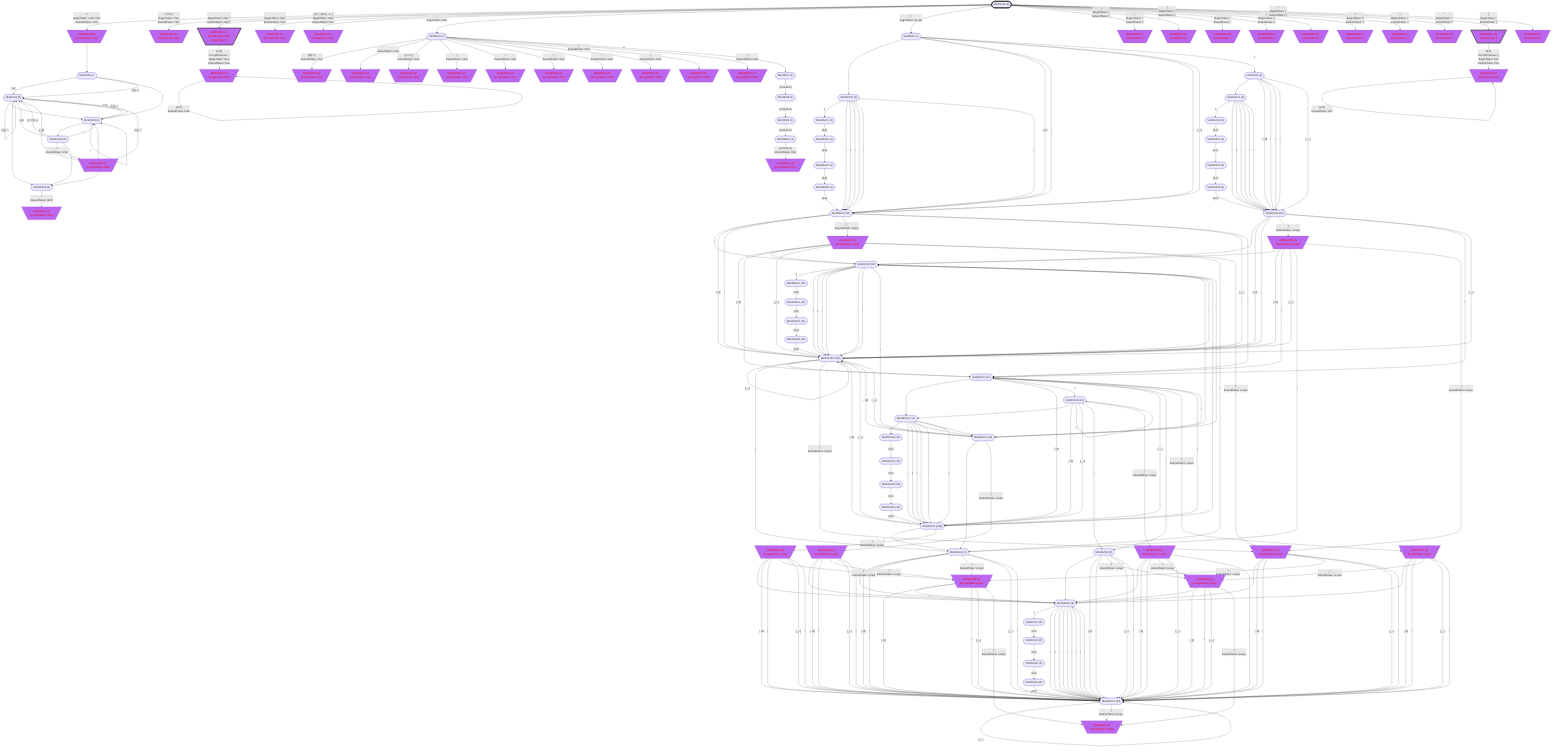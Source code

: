 flowchart
classDef c0001 color:#FF0000;
classDef c0010 stroke-dasharray: 10 10;
classDef c0011 stroke-dasharray: 10 10,color:#FF0000;
classDef c0100 fill:#BB66EE;
classDef c0101 fill:#BB66EE,color:#FF0000;
classDef c0110 fill:#BB66EE,stroke-dasharray: 10 10;
classDef c0111 fill:#BB66EE,stroke-dasharray: 10 10,color:#FF0000;
classDef c1000 stroke:#333,stroke-width:4px;
classDef c1001 stroke:#333,stroke-width:4px,color:#FF0000;
classDef c1010 stroke:#333,stroke-width:4px,stroke-dasharray: 10 10;
classDef c1011 stroke:#333,stroke-width:4px,stroke-dasharray: 10 10,color:#FF0000;
classDef c1100 stroke:#333,stroke-width:4px,fill:#BB66EE;
classDef c1101 stroke:#333,stroke-width:4px,fill:#BB66EE,color:#FF0000;
classDef c1110 stroke:#333,stroke-width:4px,fill:#BB66EE,stroke-dasharray: 10 10;
classDef c1111 stroke:#333,stroke-width:4px,fill:#BB66EE,stroke-dasharray: 10 10,color:#FF0000;
MiniDFA0_118241727(["MiniDFA0 {1}"])
class MiniDFA0_118241727 c1000;
MiniDFA48_-2082093707[\"MiniDFA48 {1}
AcceptToken 'char'"/]
class MiniDFA48_-2082093707 c0101;
MiniDFA49_392549549[\"MiniDFA49 {1}
AcceptToken 'char'"/]
class MiniDFA49_392549549 c0101;
MiniDFA50_1189010049[\"MiniDFA50 {1}
AcceptToken 'char'
AcceptToken ','"/]
class MiniDFA50_1189010049 c1101;
MiniDFA51_-995774895[\"MiniDFA51 {1}
AcceptToken 'char'"/]
class MiniDFA51_-995774895 c0101;
MiniDFA52_-1081040683[\"MiniDFA52 {1}
AcceptToken 'char'"/]
class MiniDFA52_-1081040683 c0101;
MiniDFA1_-739702041(["MiniDFA1 {1}"])
MiniDFA2_669690342(["MiniDFA2 {1}"])
MiniDFA53_354409066[\"MiniDFA53 {1}
AcceptToken '/'"/]
class MiniDFA53_354409066 c0101;
MiniDFA54_1222533470[\"MiniDFA54 {1}
AcceptToken '|'"/]
class MiniDFA54_1222533470 c0101;
MiniDFA55_-1053928694[\"MiniDFA55 {1}
AcceptToken '.'"/]
class MiniDFA55_-1053928694 c0101;
MiniDFA56_-1435429983[\"MiniDFA56 {1}
AcceptToken '('"/]
class MiniDFA56_-1435429983 c0101;
MiniDFA57_1954324404[\"MiniDFA57 {1}
AcceptToken ')'"/]
class MiniDFA57_1954324404 c0101;
MiniDFA58_1573912679[\"MiniDFA58 {1}
AcceptToken '?'"/]
class MiniDFA58_1573912679 c0101;
MiniDFA59_-11613489[\"MiniDFA59 {1}
AcceptToken '+'"/]
class MiniDFA59_-11613489 c0101;
MiniDFA60_-1010355040[\"MiniDFA60 {1}
AcceptToken '*'"/]
class MiniDFA60_-1010355040 c0101;
MiniDFA61_122650622[\"MiniDFA61 {1}
AcceptToken '{'"/]
class MiniDFA61_122650622 c1101;
MiniDFA62_2119561726[\"MiniDFA62 {1}
AcceptToken '}'"/]
class MiniDFA62_2119561726 c0101;
MiniDFA6_1661809455(["MiniDFA6 {1}"])
MiniDFA63_869084747[\"MiniDFA63 {1}
AcceptToken 'max'"/]
class MiniDFA63_869084747 c0101;
MiniDFA64_-1683675306[\"MiniDFA64 {1}
AcceptToken 'char'"/]
class MiniDFA64_-1683675306 c0101;
MiniDFA65_-937331899[\"MiniDFA65 {1}
AcceptToken 'char'"/]
class MiniDFA65_-937331899 c0101;
MiniDFA66_1202727849[\"MiniDFA66 {1}
AcceptToken 'char'"/]
class MiniDFA66_1202727849 c0101;
MiniDFA67_-675417787[\"MiniDFA67 {1}
AcceptToken 'char'"/]
class MiniDFA67_-675417787 c0101;
MiniDFA68_22908597[\"MiniDFA68 {1}
AcceptToken 'char'"/]
class MiniDFA68_22908597 c0101;
MiniDFA69_-856905777[\"MiniDFA69 {1}
AcceptToken 'char'"/]
class MiniDFA69_-856905777 c0101;
MiniDFA70_-1095563910[\"MiniDFA70 {1}
AcceptToken 'char'"/]
class MiniDFA70_-1095563910 c0101;
MiniDFA71_1605544866[\"MiniDFA71 {1}
AcceptToken 'char'"/]
class MiniDFA71_1605544866 c0101;
MiniDFA72_-1586513229[\"MiniDFA72 {1}
AcceptToken 'char'"/]
class MiniDFA72_-1586513229 c0101;
MiniDFA73_-2136481268[\"MiniDFA73 {1}
AcceptToken 'char'"/]
class MiniDFA73_-2136481268 c0101;
MiniDFA7_-235367524(["MiniDFA7 {1}"])
MiniDFA10_2043653005(["MiniDFA10 {1}"])
MiniDFA12_887106962(["MiniDFA12 {11}"])
MiniDFA3_208900753(["MiniDFA3 {1}"])
MiniDFA74_1818922296[\"MiniDFA74 {1}
AcceptToken 'min'"/]
class MiniDFA74_1818922296 c0101;
MiniDFA4_-1949482051(["MiniDFA4 {4}"])
MiniDFA5_-1538826995(["MiniDFA5 {2}"])
MiniDFA8_-1174805679(["MiniDFA8 {1}"])
MiniDFA13_1476018397(["MiniDFA13 {1}"])
MiniDFA33_-1987651017(["MiniDFA33 {16}"])
MiniDFA36_1528876017(["MiniDFA36 {146}"])
MiniDFA75_-1567259171[\"MiniDFA75 {1}
AcceptToken 'scope'"/]
class MiniDFA75_-1567259171 c0101;
MiniDFA37_1298632217(["MiniDFA37 {11}"])
MiniDFA11_265098296(["MiniDFA11 {1}"])
MiniDFA38_-1326448942(["MiniDFA38 {12}"])
MiniDFA39_-376320543(["MiniDFA39 {1}"])
MiniDFA40_-1998993561(["MiniDFA40 {2}"])
MiniDFA9_685105089(["MiniDFA9 {1}"])
MiniDFA18_1090344234(["MiniDFA18 {1}"])
MiniDFA14_983220454(["MiniDFA14 {16}"])
MiniDFA41_-639093170(["MiniDFA41 {16}"])
MiniDFA42_1077389215(["MiniDFA42 {3}"])
MiniDFA76_121983679[\"MiniDFA76 {1}
AcceptToken 'scope'"/]
class MiniDFA76_121983679 c0101;
MiniDFA34_23096620(["MiniDFA34 {12}"])
MiniDFA43_-731101815(["MiniDFA43 {108}"])
MiniDFA44_1913066341(["MiniDFA44 {12}"])
MiniDFA45_-108608093(["MiniDFA45 {2}"])
MiniDFA77_-1006345228[\"MiniDFA77 {1}
AcceptToken 'scope'"/]
class MiniDFA77_-1006345228 c0101;
MiniDFA15_-2120314851(["MiniDFA15 {1}"])
MiniDFA78_-1558019603[\"MiniDFA78 {1}
AcceptToken 'scope'"/]
class MiniDFA78_-1558019603 c0101;
MiniDFA79_-870376931[\"MiniDFA79 {1}
AcceptToken 'refVt'"/]
class MiniDFA79_-870376931 c0101;
MiniDFA80_-629139778[\"MiniDFA80 {1}
AcceptToken 'refVt'"/]
class MiniDFA80_-629139778 c0101;
MiniDFA46_-270828839(["MiniDFA46 {1}"])
MiniDFA23_-1304301718(["MiniDFA23 {1}"])
MiniDFA19_1177230370(["MiniDFA19 {16}"])
MiniDFA81_1928364295[\"MiniDFA81 {1}
AcceptToken 'scope'"/]
class MiniDFA81_1928364295 c0101;
MiniDFA35_211253421(["MiniDFA35 {5}"])
MiniDFA47_2071564015(["MiniDFA47 {54}"])
MiniDFA82_-1543949671[\"MiniDFA82 {1}
AcceptToken 'scope'"/]
class MiniDFA82_-1543949671 c0101;
MiniDFA16_1750903103(["MiniDFA16 {12}"])
MiniDFA83_-397699786[\"MiniDFA83 {1}
AcceptToken 'scope'"/]
class MiniDFA83_-397699786 c0101;
MiniDFA84_572837090[\"MiniDFA84 {1}
AcceptToken 'scope'"/]
class MiniDFA84_572837090 c0101;
MiniDFA85_2095609839[\"MiniDFA85 {1}
AcceptToken 'scope'"/]
class MiniDFA85_2095609839 c0101;
MiniDFA20_458829680(["MiniDFA20 {1}"])
MiniDFA86_-82056946[\"MiniDFA86 {1}
AcceptToken 'char'"/]
class MiniDFA86_-82056946 c0101;
MiniDFA28_1804795887(["MiniDFA28 {1}"])
MiniDFA24_1541279884(["MiniDFA24 {16}"])
MiniDFA17_-1754346970(["MiniDFA17 {5}"])
MiniDFA87_-1346840077[\"MiniDFA87 {1}
AcceptToken 'scope'"/]
class MiniDFA87_-1346840077 c0101;
MiniDFA21_2056162760(["MiniDFA21 {12}"])
MiniDFA25_651966362(["MiniDFA25 {1}"])
MiniDFA29_879853954(["MiniDFA29 {16}"])
MiniDFA22_-386705734(["MiniDFA22 {5}"])
MiniDFA26_-998595514(["MiniDFA26 {12}"])
MiniDFA30_1433149357(["MiniDFA30 {1}"])
MiniDFA27_-1882855060(["MiniDFA27 {5}"])
MiniDFA31_-86790784(["MiniDFA31 {12}"])
MiniDFA32_-1898605858(["MiniDFA32 {5}"])
MiniDFA0_118241727 -->|"<
BeginToken 'refVt''char'
ExtendToken 'char'"|MiniDFA48_-2082093707
MiniDFA0_118241727 -->|"[#32;-#35;%-']
BeginToken 'char'
ExtendToken 'char'"|MiniDFA49_392549549
MiniDFA0_118241727 -->|",
BeginToken 'char'','
ExtendToken 'char'','"|MiniDFA50_1189010049
MiniDFA0_118241727 -->|"-
BeginToken 'char'
ExtendToken 'char'"|MiniDFA51_-995774895
MiniDFA0_118241727 -->|"[0-;=>@-Z_-z~]
BeginToken 'char'
ExtendToken 'char'"|MiniDFA52_-1081040683
MiniDFA0_118241727 -->|"#92;
BeginToken 'char'"|MiniDFA1_-739702041
MiniDFA0_118241727 -->|"[
BeginToken 'scope'"|MiniDFA2_669690342
MiniDFA0_118241727 -->|"/
BeginToken '/'
ExtendToken '/'"|MiniDFA53_354409066
MiniDFA0_118241727 -->|"|
BeginToken '|'
ExtendToken '|'"|MiniDFA54_1222533470
MiniDFA0_118241727 -->|".
BeginToken '.'
ExtendToken '.'"|MiniDFA55_-1053928694
MiniDFA0_118241727 -->|"(
BeginToken '('
ExtendToken '('"|MiniDFA56_-1435429983
MiniDFA0_118241727 -->|")
BeginToken ')'
ExtendToken ')'"|MiniDFA57_1954324404
MiniDFA0_118241727 -->|"?
BeginToken '?'
ExtendToken '?'"|MiniDFA58_1573912679
MiniDFA0_118241727 -->|"+
BeginToken '+'
ExtendToken '+'"|MiniDFA59_-11613489
MiniDFA0_118241727 -->|"*
BeginToken '*'
ExtendToken '*'"|MiniDFA60_-1010355040
MiniDFA0_118241727 -->|"{
BeginToken '{'
ExtendToken '{'"|MiniDFA61_122650622
MiniDFA0_118241727 -->|"}
BeginToken '}'
ExtendToken '}'"|MiniDFA62_2119561726
MiniDFA48_-2082093707 -->|"'"|MiniDFA6_1661809455
MiniDFA50_1189010049 -->|"[0-9]
AcceptPrevious ','
BeginToken 'max'
ExtendToken 'max'"|MiniDFA63_869084747
MiniDFA1_-739702041 -->|"[$()*+]
ExtendToken 'char'"|MiniDFA64_-1683675306
MiniDFA1_-739702041 -->|"-
ExtendToken 'char'"|MiniDFA65_-937331899
MiniDFA1_-739702041 -->|"[./<>?]
ExtendToken 'char'"|MiniDFA66_1202727849
MiniDFA1_-739702041 -->|"[
ExtendToken 'char'"|MiniDFA67_-675417787
MiniDFA1_-739702041 -->|"#92;
ExtendToken 'char'"|MiniDFA68_22908597
MiniDFA1_-739702041 -->|"]
ExtendToken 'char'"|MiniDFA69_-856905777
MiniDFA1_-739702041 -->|"^
ExtendToken 'char'"|MiniDFA70_-1095563910
MiniDFA1_-739702041 -->|"{
ExtendToken 'char'"|MiniDFA71_1605544866
MiniDFA1_-739702041 -->|"|
ExtendToken 'char'"|MiniDFA72_-1586513229
MiniDFA1_-739702041 -->|"}
ExtendToken 'char'"|MiniDFA73_-2136481268
MiniDFA1_-739702041 -->|"u"|MiniDFA7_-235367524
MiniDFA2_669690342 -->|"#92;"|MiniDFA10_2043653005
MiniDFA2_669690342 -->|"[#32;-Z]"|MiniDFA12_887106962
MiniDFA2_669690342 -->|"["|MiniDFA12_887106962
MiniDFA2_669690342 -->|"]"|MiniDFA12_887106962
MiniDFA2_669690342 -->|"[_-~]"|MiniDFA12_887106962
MiniDFA2_669690342 -->|"^"|MiniDFA3_208900753
MiniDFA61_122650622 -->|"[0-9]
AcceptPrevious '{'
BeginToken 'min'
ExtendToken 'min'"|MiniDFA74_1818922296
MiniDFA6_1661809455 -->|"[#32;-&]"|MiniDFA4_-1949482051
MiniDFA6_1661809455 -->|"#92;"|MiniDFA5_-1538826995
MiniDFA6_1661809455 -->|"[(-[]-~]"|MiniDFA4_-1949482051
MiniDFA63_869084747 -->|"[0-9]
ExtendToken 'max'"|MiniDFA63_869084747
MiniDFA7_-235367524 -->|"[0-9a-fA-F]"|MiniDFA8_-1174805679
MiniDFA10_2043653005 -->|"u"|MiniDFA13_1476018397
MiniDFA10_2043653005 -->|"t"|MiniDFA12_887106962
MiniDFA10_2043653005 -->|"n"|MiniDFA12_887106962
MiniDFA10_2043653005 -->|"r"|MiniDFA12_887106962
MiniDFA10_2043653005 -->|"-"|MiniDFA12_887106962
MiniDFA10_2043653005 -->|"#92;"|MiniDFA12_887106962
MiniDFA10_2043653005 -->|"^"|MiniDFA12_887106962
MiniDFA12_887106962 -->|"#92;"|MiniDFA33_-1987651017
MiniDFA12_887106962 -->|"[#32;-Z]"|MiniDFA36_1528876017
MiniDFA12_887106962 -->|"["|MiniDFA36_1528876017
MiniDFA12_887106962 -->|"]
ExtendToken 'scope'"|MiniDFA75_-1567259171
MiniDFA12_887106962 -->|"[_-~]"|MiniDFA36_1528876017
MiniDFA12_887106962 -->|"^"|MiniDFA37_1298632217
MiniDFA3_208900753 -->|"#92;"|MiniDFA11_265098296
MiniDFA3_208900753 -->|"[#32;-Z]"|MiniDFA38_-1326448942
MiniDFA3_208900753 -->|"["|MiniDFA38_-1326448942
MiniDFA3_208900753 -->|"]"|MiniDFA38_-1326448942
MiniDFA3_208900753 -->|"^"|MiniDFA38_-1326448942
MiniDFA3_208900753 -->|"[_-~]"|MiniDFA38_-1326448942
MiniDFA74_1818922296 -->|"[0-9]
ExtendToken 'min'"|MiniDFA74_1818922296
MiniDFA4_-1949482051 -->|"[#32;-&]"|MiniDFA4_-1949482051
MiniDFA4_-1949482051 -->|"#92;"|MiniDFA5_-1538826995
MiniDFA4_-1949482051 -->|"[(-[]-~]"|MiniDFA4_-1949482051
MiniDFA4_-1949482051 -->|"'"|MiniDFA39_-376320543
MiniDFA5_-1538826995 -->|"'"|MiniDFA40_-1998993561
MiniDFA5_-1538826995 -->|"[#32;-&]"|MiniDFA4_-1949482051
MiniDFA5_-1538826995 -->|"#92;"|MiniDFA5_-1538826995
MiniDFA5_-1538826995 -->|"[(-[]-~]"|MiniDFA4_-1949482051
MiniDFA8_-1174805679 -->|"[0-9a-fA-F]"|MiniDFA9_685105089
MiniDFA13_1476018397 -->|"[0-9]"|MiniDFA18_1090344234
MiniDFA33_-1987651017 -->|"u"|MiniDFA14_983220454
MiniDFA33_-1987651017 -->|"t"|MiniDFA36_1528876017
MiniDFA33_-1987651017 -->|"n"|MiniDFA36_1528876017
MiniDFA33_-1987651017 -->|"r"|MiniDFA36_1528876017
MiniDFA33_-1987651017 -->|"-"|MiniDFA36_1528876017
MiniDFA33_-1987651017 -->|"#92;"|MiniDFA36_1528876017
MiniDFA33_-1987651017 -->|"^"|MiniDFA36_1528876017
MiniDFA33_-1987651017 -->|"["|MiniDFA41_-639093170
MiniDFA33_-1987651017 -->|"]"|MiniDFA41_-639093170
MiniDFA36_1528876017 -->|"#92;"|MiniDFA33_-1987651017
MiniDFA36_1528876017 -->|"[#32;-Z]"|MiniDFA36_1528876017
MiniDFA36_1528876017 -->|"^"|MiniDFA37_1298632217
MiniDFA36_1528876017 -->|"[_-~]"|MiniDFA36_1528876017
MiniDFA36_1528876017 -->|"["|MiniDFA42_1077389215
MiniDFA36_1528876017 -->|"]
ExtendToken 'scope'"|MiniDFA76_121983679
MiniDFA75_-1567259171 -->|"#92;"|MiniDFA33_-1987651017
MiniDFA75_-1567259171 -->|"[#32;-Z]"|MiniDFA36_1528876017
MiniDFA75_-1567259171 -->|"^"|MiniDFA37_1298632217
MiniDFA75_-1567259171 -->|"[_-~]"|MiniDFA36_1528876017
MiniDFA75_-1567259171 -->|"["|MiniDFA42_1077389215
MiniDFA75_-1567259171 -->|"]
ExtendToken 'scope'"|MiniDFA76_121983679
MiniDFA37_1298632217 -->|"#92;"|MiniDFA34_23096620
MiniDFA37_1298632217 -->|"[#32;-Z]"|MiniDFA43_-731101815
MiniDFA37_1298632217 -->|"^"|MiniDFA44_1913066341
MiniDFA37_1298632217 -->|"[_-~]"|MiniDFA43_-731101815
MiniDFA37_1298632217 -->|"["|MiniDFA45_-108608093
MiniDFA37_1298632217 -->|"]
ExtendToken 'scope'"|MiniDFA77_-1006345228
MiniDFA11_265098296 -->|"u"|MiniDFA15_-2120314851
MiniDFA11_265098296 -->|"t"|MiniDFA38_-1326448942
MiniDFA11_265098296 -->|"n"|MiniDFA38_-1326448942
MiniDFA11_265098296 -->|"r"|MiniDFA38_-1326448942
MiniDFA11_265098296 -->|"-"|MiniDFA38_-1326448942
MiniDFA11_265098296 -->|"#92;"|MiniDFA38_-1326448942
MiniDFA11_265098296 -->|"^"|MiniDFA38_-1326448942
MiniDFA38_-1326448942 -->|"#92;"|MiniDFA33_-1987651017
MiniDFA38_-1326448942 -->|"[#32;-Z]"|MiniDFA36_1528876017
MiniDFA38_-1326448942 -->|"["|MiniDFA36_1528876017
MiniDFA38_-1326448942 -->|"]
ExtendToken 'scope'"|MiniDFA78_-1558019603
MiniDFA38_-1326448942 -->|"^"|MiniDFA37_1298632217
MiniDFA38_-1326448942 -->|"[_-~]"|MiniDFA36_1528876017
MiniDFA39_-376320543 -->|">
ExtendToken 'refVt'"|MiniDFA79_-870376931
MiniDFA40_-1998993561 -->|"[#32;-&]"|MiniDFA4_-1949482051
MiniDFA40_-1998993561 -->|"#92;"|MiniDFA5_-1538826995
MiniDFA40_-1998993561 -->|"[(-=?-[]-~]"|MiniDFA4_-1949482051
MiniDFA40_-1998993561 -->|">
ExtendToken 'refVt'"|MiniDFA80_-629139778
MiniDFA40_-1998993561 -->|"'"|MiniDFA39_-376320543
MiniDFA9_685105089 -->|"[0-9a-fA-F]"|MiniDFA46_-270828839
MiniDFA18_1090344234 -->|"[0-9]"|MiniDFA23_-1304301718
MiniDFA14_983220454 -->|"[0-9]"|MiniDFA19_1177230370
MiniDFA41_-639093170 -->|"#92;"|MiniDFA33_-1987651017
MiniDFA41_-639093170 -->|"[#32;-Z]"|MiniDFA36_1528876017
MiniDFA41_-639093170 -->|"^"|MiniDFA37_1298632217
MiniDFA41_-639093170 -->|"[_-~]"|MiniDFA36_1528876017
MiniDFA41_-639093170 -->|"["|MiniDFA42_1077389215
MiniDFA41_-639093170 -->|"]
ExtendToken 'scope'"|MiniDFA81_1928364295
MiniDFA42_1077389215 -->|"#92;"|MiniDFA35_211253421
MiniDFA42_1077389215 -->|"[#32;-Z]"|MiniDFA47_2071564015
MiniDFA42_1077389215 -->|"["|MiniDFA47_2071564015
MiniDFA42_1077389215 -->|"]
ExtendToken 'scope'"|MiniDFA82_-1543949671
MiniDFA42_1077389215 -->|"[_-~]"|MiniDFA47_2071564015
MiniDFA42_1077389215 -->|"^"|MiniDFA47_2071564015
MiniDFA76_121983679 -->|"#92;"|MiniDFA35_211253421
MiniDFA76_121983679 -->|"[#32;-Z]"|MiniDFA47_2071564015
MiniDFA76_121983679 -->|"["|MiniDFA47_2071564015
MiniDFA76_121983679 -->|"]
ExtendToken 'scope'"|MiniDFA82_-1543949671
MiniDFA76_121983679 -->|"[_-~]"|MiniDFA47_2071564015
MiniDFA76_121983679 -->|"^"|MiniDFA47_2071564015
MiniDFA34_23096620 -->|"u"|MiniDFA16_1750903103
MiniDFA34_23096620 -->|"t"|MiniDFA43_-731101815
MiniDFA34_23096620 -->|"n"|MiniDFA43_-731101815
MiniDFA34_23096620 -->|"r"|MiniDFA43_-731101815
MiniDFA34_23096620 -->|"-"|MiniDFA43_-731101815
MiniDFA34_23096620 -->|"["|MiniDFA41_-639093170
MiniDFA34_23096620 -->|"#92;"|MiniDFA43_-731101815
MiniDFA34_23096620 -->|"]"|MiniDFA41_-639093170
MiniDFA34_23096620 -->|"^"|MiniDFA43_-731101815
MiniDFA43_-731101815 -->|"#92;"|MiniDFA33_-1987651017
MiniDFA43_-731101815 -->|"[#32;-Z]"|MiniDFA36_1528876017
MiniDFA43_-731101815 -->|"^"|MiniDFA37_1298632217
MiniDFA43_-731101815 -->|"[_-~]"|MiniDFA36_1528876017
MiniDFA43_-731101815 -->|"["|MiniDFA42_1077389215
MiniDFA43_-731101815 -->|"]
ExtendToken 'scope'"|MiniDFA83_-397699786
MiniDFA44_1913066341 -->|"#92;"|MiniDFA34_23096620
MiniDFA44_1913066341 -->|"[#32;-Z]"|MiniDFA43_-731101815
MiniDFA44_1913066341 -->|"^"|MiniDFA44_1913066341
MiniDFA44_1913066341 -->|"[_-~]"|MiniDFA43_-731101815
MiniDFA44_1913066341 -->|"["|MiniDFA45_-108608093
MiniDFA44_1913066341 -->|"]
ExtendToken 'scope'"|MiniDFA84_572837090
MiniDFA45_-108608093 -->|"#92;"|MiniDFA35_211253421
MiniDFA45_-108608093 -->|"[#32;-Z]"|MiniDFA47_2071564015
MiniDFA45_-108608093 -->|"["|MiniDFA47_2071564015
MiniDFA45_-108608093 -->|"]
ExtendToken 'scope'"|MiniDFA85_2095609839
MiniDFA45_-108608093 -->|"[_-~]"|MiniDFA47_2071564015
MiniDFA45_-108608093 -->|"^"|MiniDFA47_2071564015
MiniDFA77_-1006345228 -->|"#92;"|MiniDFA35_211253421
MiniDFA77_-1006345228 -->|"[#32;-Z]"|MiniDFA47_2071564015
MiniDFA77_-1006345228 -->|"["|MiniDFA47_2071564015
MiniDFA77_-1006345228 -->|"]
ExtendToken 'scope'"|MiniDFA85_2095609839
MiniDFA77_-1006345228 -->|"[_-~]"|MiniDFA47_2071564015
MiniDFA77_-1006345228 -->|"^"|MiniDFA47_2071564015
MiniDFA15_-2120314851 -->|"[0-9]"|MiniDFA20_458829680
MiniDFA78_-1558019603 -->|"#92;"|MiniDFA33_-1987651017
MiniDFA78_-1558019603 -->|"[#32;-Z]"|MiniDFA36_1528876017
MiniDFA78_-1558019603 -->|"^"|MiniDFA37_1298632217
MiniDFA78_-1558019603 -->|"[_-~]"|MiniDFA36_1528876017
MiniDFA78_-1558019603 -->|"["|MiniDFA42_1077389215
MiniDFA78_-1558019603 -->|"]
ExtendToken 'scope'"|MiniDFA76_121983679
MiniDFA80_-629139778 -->|"[#32;-&]"|MiniDFA4_-1949482051
MiniDFA80_-629139778 -->|"#92;"|MiniDFA5_-1538826995
MiniDFA80_-629139778 -->|"[(-[]-~]"|MiniDFA4_-1949482051
MiniDFA80_-629139778 -->|"'"|MiniDFA39_-376320543
MiniDFA46_-270828839 -->|"[0-9a-fA-F]
ExtendToken 'char'"|MiniDFA86_-82056946
MiniDFA23_-1304301718 -->|"[0-9]"|MiniDFA28_1804795887
MiniDFA19_1177230370 -->|"[0-9]"|MiniDFA24_1541279884
MiniDFA81_1928364295 -->|"#92;"|MiniDFA35_211253421
MiniDFA81_1928364295 -->|"[#32;-Z]"|MiniDFA47_2071564015
MiniDFA81_1928364295 -->|"["|MiniDFA47_2071564015
MiniDFA81_1928364295 -->|"]
ExtendToken 'scope'"|MiniDFA82_-1543949671
MiniDFA81_1928364295 -->|"[_-~]"|MiniDFA47_2071564015
MiniDFA81_1928364295 -->|"^"|MiniDFA47_2071564015
MiniDFA35_211253421 -->|"u"|MiniDFA17_-1754346970
MiniDFA35_211253421 -->|"t"|MiniDFA47_2071564015
MiniDFA35_211253421 -->|"n"|MiniDFA47_2071564015
MiniDFA35_211253421 -->|"r"|MiniDFA47_2071564015
MiniDFA35_211253421 -->|"-"|MiniDFA47_2071564015
MiniDFA35_211253421 -->|"#92;"|MiniDFA47_2071564015
MiniDFA35_211253421 -->|"^"|MiniDFA47_2071564015
MiniDFA35_211253421 -->|"["|MiniDFA47_2071564015
MiniDFA35_211253421 -->|"]"|MiniDFA47_2071564015
MiniDFA47_2071564015 -->|"#92;"|MiniDFA35_211253421
MiniDFA47_2071564015 -->|"[#32;-Z]"|MiniDFA47_2071564015
MiniDFA47_2071564015 -->|"^"|MiniDFA47_2071564015
MiniDFA47_2071564015 -->|"[_-~]"|MiniDFA47_2071564015
MiniDFA47_2071564015 -->|"]
ExtendToken 'scope'"|MiniDFA87_-1346840077
MiniDFA82_-1543949671 -->|"#92;"|MiniDFA35_211253421
MiniDFA82_-1543949671 -->|"[#32;-Z]"|MiniDFA47_2071564015
MiniDFA82_-1543949671 -->|"^"|MiniDFA47_2071564015
MiniDFA82_-1543949671 -->|"[_-~]"|MiniDFA47_2071564015
MiniDFA82_-1543949671 -->|"]
ExtendToken 'scope'"|MiniDFA87_-1346840077
MiniDFA16_1750903103 -->|"[0-9]"|MiniDFA21_2056162760
MiniDFA83_-397699786 -->|"#92;"|MiniDFA35_211253421
MiniDFA83_-397699786 -->|"[#32;-Z]"|MiniDFA47_2071564015
MiniDFA83_-397699786 -->|"["|MiniDFA47_2071564015
MiniDFA83_-397699786 -->|"]
ExtendToken 'scope'"|MiniDFA82_-1543949671
MiniDFA83_-397699786 -->|"[_-~]"|MiniDFA47_2071564015
MiniDFA83_-397699786 -->|"^"|MiniDFA47_2071564015
MiniDFA84_572837090 -->|"#92;"|MiniDFA35_211253421
MiniDFA84_572837090 -->|"[#32;-Z]"|MiniDFA47_2071564015
MiniDFA84_572837090 -->|"["|MiniDFA47_2071564015
MiniDFA84_572837090 -->|"]
ExtendToken 'scope'"|MiniDFA85_2095609839
MiniDFA84_572837090 -->|"[_-~]"|MiniDFA47_2071564015
MiniDFA84_572837090 -->|"^"|MiniDFA47_2071564015
MiniDFA85_2095609839 -->|"#92;"|MiniDFA35_211253421
MiniDFA85_2095609839 -->|"[#32;-Z]"|MiniDFA47_2071564015
MiniDFA85_2095609839 -->|"^"|MiniDFA47_2071564015
MiniDFA85_2095609839 -->|"[_-~]"|MiniDFA47_2071564015
MiniDFA85_2095609839 -->|"]
ExtendToken 'scope'"|MiniDFA87_-1346840077
MiniDFA20_458829680 -->|"[0-9]"|MiniDFA25_651966362
MiniDFA28_1804795887 -->|"[0-9]"|MiniDFA12_887106962
MiniDFA24_1541279884 -->|"[0-9]"|MiniDFA29_879853954
MiniDFA17_-1754346970 -->|"[0-9]"|MiniDFA22_-386705734
MiniDFA21_2056162760 -->|"[0-9]"|MiniDFA26_-998595514
MiniDFA25_651966362 -->|"[0-9]"|MiniDFA30_1433149357
MiniDFA29_879853954 -->|"[0-9]"|MiniDFA36_1528876017
MiniDFA22_-386705734 -->|"[0-9]"|MiniDFA27_-1882855060
MiniDFA26_-998595514 -->|"[0-9]"|MiniDFA31_-86790784
MiniDFA30_1433149357 -->|"[0-9]"|MiniDFA38_-1326448942
MiniDFA27_-1882855060 -->|"[0-9]"|MiniDFA32_-1898605858
MiniDFA31_-86790784 -->|"[0-9]"|MiniDFA43_-731101815
MiniDFA32_-1898605858 -->|"[0-9]"|MiniDFA47_2071564015
